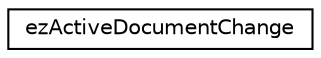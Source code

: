 digraph "Graphical Class Hierarchy"
{
 // LATEX_PDF_SIZE
  edge [fontname="Helvetica",fontsize="10",labelfontname="Helvetica",labelfontsize="10"];
  node [fontname="Helvetica",fontsize="10",shape=record];
  rankdir="LR";
  Node0 [label="ezActiveDocumentChange",height=0.2,width=0.4,color="black", fillcolor="white", style="filled",URL="$de/d42/structez_active_document_change.htm",tooltip=" "];
}
